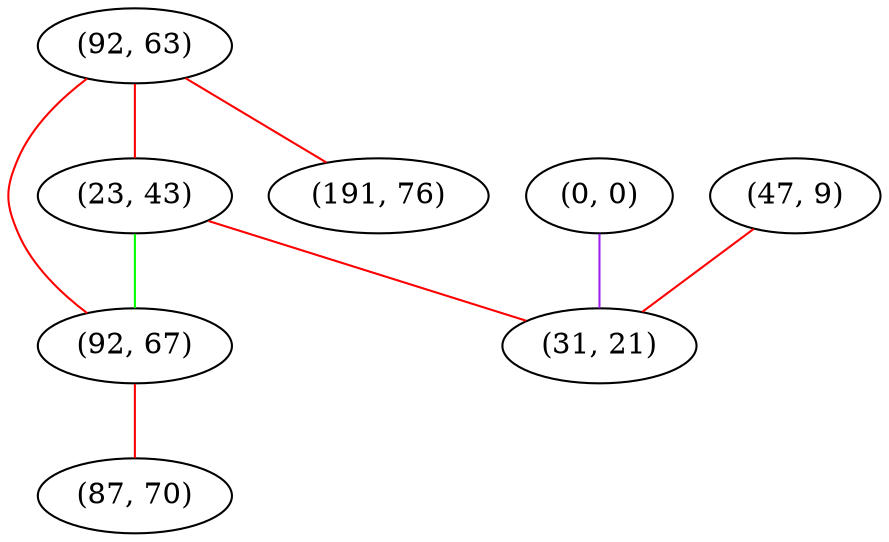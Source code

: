 graph "" {
"(92, 63)";
"(0, 0)";
"(23, 43)";
"(92, 67)";
"(191, 76)";
"(47, 9)";
"(87, 70)";
"(31, 21)";
"(92, 63)" -- "(191, 76)"  [color=red, key=0, weight=1];
"(92, 63)" -- "(23, 43)"  [color=red, key=0, weight=1];
"(92, 63)" -- "(92, 67)"  [color=red, key=0, weight=1];
"(0, 0)" -- "(31, 21)"  [color=purple, key=0, weight=4];
"(23, 43)" -- "(31, 21)"  [color=red, key=0, weight=1];
"(23, 43)" -- "(92, 67)"  [color=green, key=0, weight=2];
"(92, 67)" -- "(87, 70)"  [color=red, key=0, weight=1];
"(47, 9)" -- "(31, 21)"  [color=red, key=0, weight=1];
}
